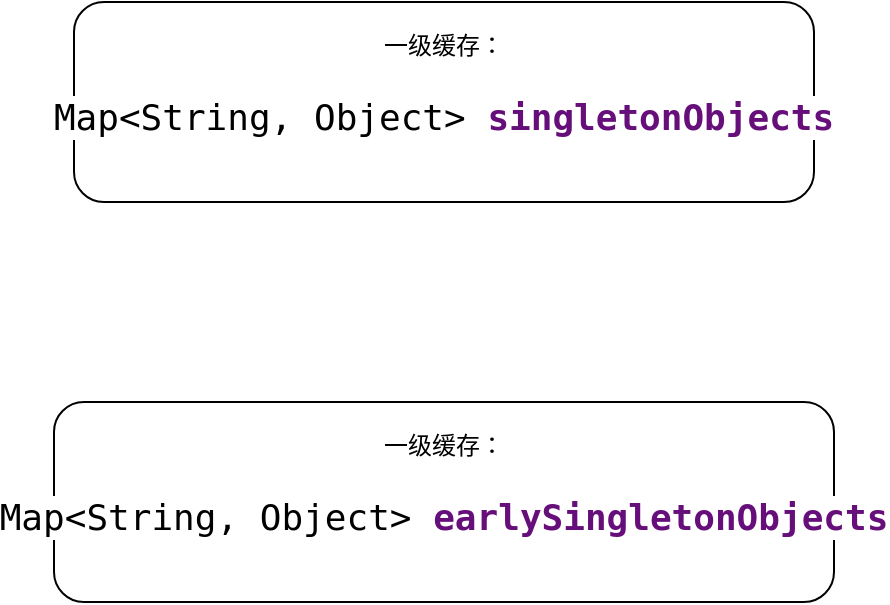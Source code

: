<mxfile version="24.7.7">
  <diagram name="第 1 页" id="6RylVw3g7EhP-lsxFx7U">
    <mxGraphModel dx="2074" dy="746" grid="1" gridSize="10" guides="1" tooltips="1" connect="1" arrows="1" fold="1" page="1" pageScale="1" pageWidth="827" pageHeight="1169" math="0" shadow="0">
      <root>
        <mxCell id="0" />
        <mxCell id="1" parent="0" />
        <mxCell id="d3hzj_n655Mc2UOrFgAX-1" value="一级缓存：&lt;div&gt;&lt;pre style=&quot;background-color: rgb(255, 255, 255); font-family: &amp;quot;JetBrains Mono&amp;quot;, monospace; font-size: 13.5pt;&quot;&gt;Map&amp;lt;String, Object&amp;gt; &lt;span style=&quot;color:#660e7a;font-weight:bold;&quot;&gt;singletonObjects&lt;/span&gt;&lt;/pre&gt;&lt;/div&gt;" style="rounded=1;whiteSpace=wrap;html=1;" vertex="1" parent="1">
          <mxGeometry x="410" y="310" width="370" height="100" as="geometry" />
        </mxCell>
        <mxCell id="d3hzj_n655Mc2UOrFgAX-2" value="一级缓存：&lt;div&gt;&lt;pre style=&quot;background-color: rgb(255, 255, 255); font-family: &amp;quot;JetBrains Mono&amp;quot;, monospace; font-size: 13.5pt;&quot;&gt;&lt;pre style=&quot;font-family: &amp;quot;JetBrains Mono&amp;quot;, monospace; font-size: 13.5pt;&quot;&gt;Map&amp;lt;String, Object&amp;gt; &lt;span style=&quot;color:#660e7a;font-weight:bold;&quot;&gt;earlySingletonObjects&lt;/span&gt;&lt;/pre&gt;&lt;/pre&gt;&lt;/div&gt;" style="rounded=1;whiteSpace=wrap;html=1;" vertex="1" parent="1">
          <mxGeometry x="400" y="510" width="390" height="100" as="geometry" />
        </mxCell>
      </root>
    </mxGraphModel>
  </diagram>
</mxfile>
